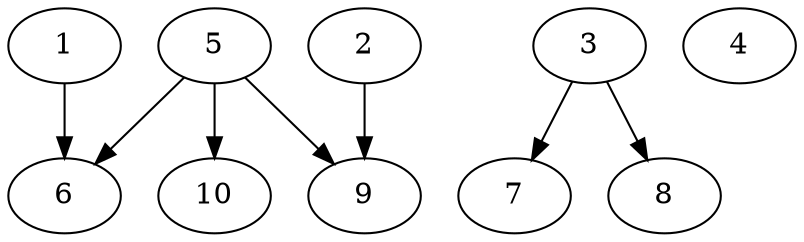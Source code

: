 // DAG automatically generated by daggen at Thu Oct  3 13:58:04 2019
// ./daggen --dot -n 10 --ccr 0.5 --fat 0.7 --regular 0.7 --density 0.5 --mindata 5242880 --maxdata 52428800 
digraph G {
  1 [size="21096448", alpha="0.13", expect_size="10548224"] 
  1 -> 6 [size ="10548224"]
  2 [size="64862208", alpha="0.15", expect_size="32431104"] 
  2 -> 9 [size ="32431104"]
  3 [size="45754368", alpha="0.17", expect_size="22877184"] 
  3 -> 7 [size ="22877184"]
  3 -> 8 [size ="22877184"]
  4 [size="44015616", alpha="0.03", expect_size="22007808"] 
  5 [size="90988544", alpha="0.00", expect_size="45494272"] 
  5 -> 6 [size ="45494272"]
  5 -> 9 [size ="45494272"]
  5 -> 10 [size ="45494272"]
  6 [size="80222208", alpha="0.19", expect_size="40111104"] 
  7 [size="67221504", alpha="0.07", expect_size="33610752"] 
  8 [size="13629440", alpha="0.04", expect_size="6814720"] 
  9 [size="79925248", alpha="0.08", expect_size="39962624"] 
  10 [size="40357888", alpha="0.04", expect_size="20178944"] 
}
